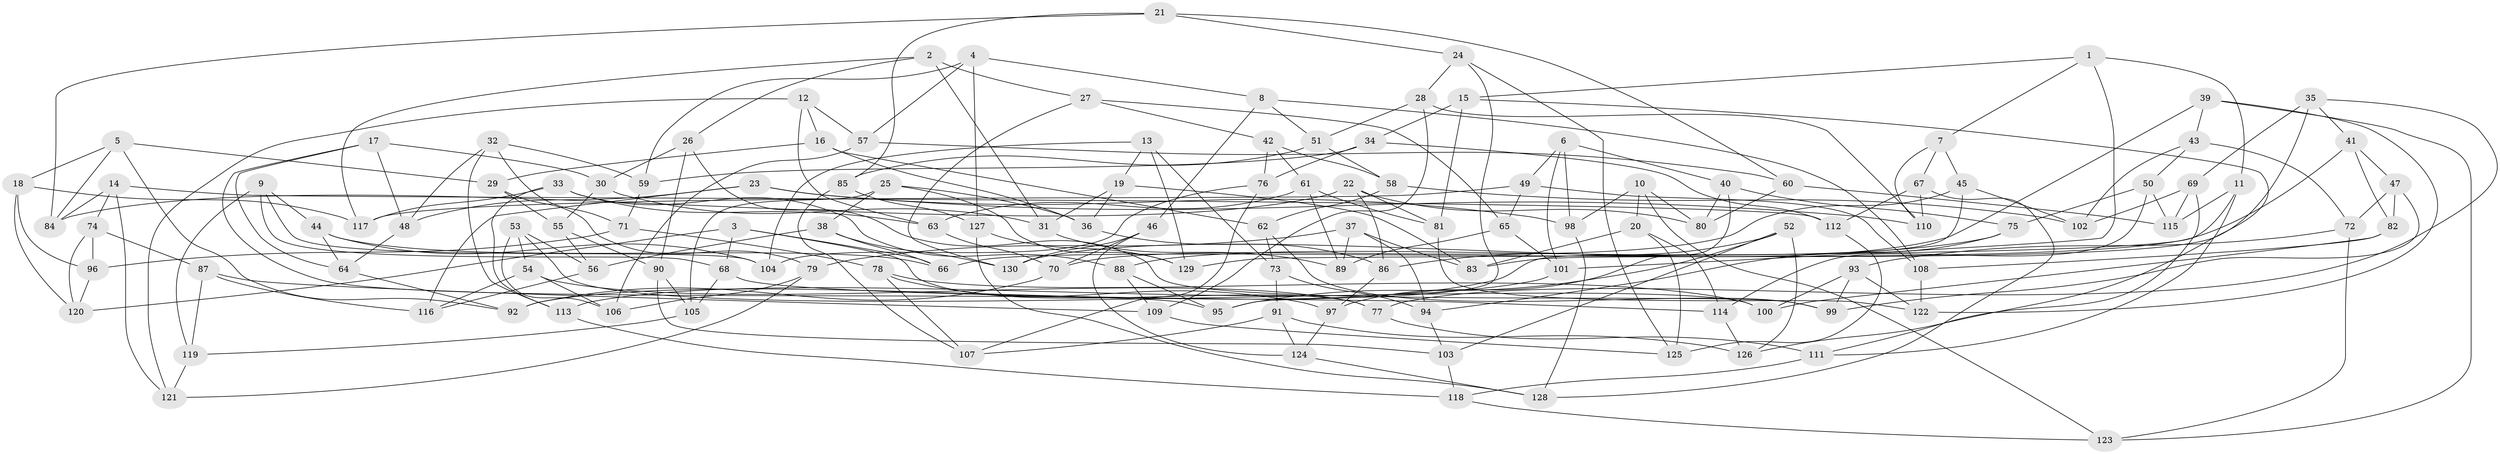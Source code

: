 // coarse degree distribution, {4: 0.18461538461538463, 5: 0.2923076923076923, 6: 0.4, 3: 0.046153846153846156, 7: 0.046153846153846156, 10: 0.015384615384615385, 9: 0.015384615384615385}
// Generated by graph-tools (version 1.1) at 2025/38/03/04/25 23:38:12]
// undirected, 130 vertices, 260 edges
graph export_dot {
  node [color=gray90,style=filled];
  1;
  2;
  3;
  4;
  5;
  6;
  7;
  8;
  9;
  10;
  11;
  12;
  13;
  14;
  15;
  16;
  17;
  18;
  19;
  20;
  21;
  22;
  23;
  24;
  25;
  26;
  27;
  28;
  29;
  30;
  31;
  32;
  33;
  34;
  35;
  36;
  37;
  38;
  39;
  40;
  41;
  42;
  43;
  44;
  45;
  46;
  47;
  48;
  49;
  50;
  51;
  52;
  53;
  54;
  55;
  56;
  57;
  58;
  59;
  60;
  61;
  62;
  63;
  64;
  65;
  66;
  67;
  68;
  69;
  70;
  71;
  72;
  73;
  74;
  75;
  76;
  77;
  78;
  79;
  80;
  81;
  82;
  83;
  84;
  85;
  86;
  87;
  88;
  89;
  90;
  91;
  92;
  93;
  94;
  95;
  96;
  97;
  98;
  99;
  100;
  101;
  102;
  103;
  104;
  105;
  106;
  107;
  108;
  109;
  110;
  111;
  112;
  113;
  114;
  115;
  116;
  117;
  118;
  119;
  120;
  121;
  122;
  123;
  124;
  125;
  126;
  127;
  128;
  129;
  130;
  1 -- 101;
  1 -- 7;
  1 -- 11;
  1 -- 15;
  2 -- 26;
  2 -- 27;
  2 -- 31;
  2 -- 117;
  3 -- 66;
  3 -- 68;
  3 -- 120;
  3 -- 77;
  4 -- 127;
  4 -- 57;
  4 -- 8;
  4 -- 59;
  5 -- 29;
  5 -- 84;
  5 -- 92;
  5 -- 18;
  6 -- 40;
  6 -- 101;
  6 -- 98;
  6 -- 49;
  7 -- 45;
  7 -- 110;
  7 -- 67;
  8 -- 108;
  8 -- 46;
  8 -- 51;
  9 -- 119;
  9 -- 44;
  9 -- 104;
  9 -- 68;
  10 -- 123;
  10 -- 80;
  10 -- 20;
  10 -- 98;
  11 -- 115;
  11 -- 129;
  11 -- 111;
  12 -- 57;
  12 -- 16;
  12 -- 121;
  12 -- 63;
  13 -- 73;
  13 -- 104;
  13 -- 19;
  13 -- 129;
  14 -- 112;
  14 -- 121;
  14 -- 74;
  14 -- 84;
  15 -- 34;
  15 -- 81;
  15 -- 126;
  16 -- 29;
  16 -- 62;
  16 -- 36;
  17 -- 95;
  17 -- 48;
  17 -- 30;
  17 -- 64;
  18 -- 120;
  18 -- 117;
  18 -- 96;
  19 -- 83;
  19 -- 36;
  19 -- 31;
  20 -- 125;
  20 -- 83;
  20 -- 114;
  21 -- 24;
  21 -- 84;
  21 -- 85;
  21 -- 60;
  22 -- 84;
  22 -- 86;
  22 -- 80;
  22 -- 81;
  23 -- 48;
  23 -- 116;
  23 -- 110;
  23 -- 98;
  24 -- 28;
  24 -- 95;
  24 -- 125;
  25 -- 38;
  25 -- 129;
  25 -- 105;
  25 -- 36;
  26 -- 30;
  26 -- 99;
  26 -- 90;
  27 -- 65;
  27 -- 130;
  27 -- 42;
  28 -- 51;
  28 -- 109;
  28 -- 110;
  29 -- 79;
  29 -- 55;
  30 -- 31;
  30 -- 55;
  31 -- 89;
  32 -- 113;
  32 -- 48;
  32 -- 71;
  32 -- 59;
  33 -- 117;
  33 -- 63;
  33 -- 113;
  33 -- 88;
  34 -- 112;
  34 -- 59;
  34 -- 76;
  35 -- 69;
  35 -- 41;
  35 -- 77;
  35 -- 83;
  36 -- 86;
  37 -- 83;
  37 -- 94;
  37 -- 79;
  37 -- 89;
  38 -- 66;
  38 -- 56;
  38 -- 130;
  39 -- 43;
  39 -- 123;
  39 -- 122;
  39 -- 130;
  40 -- 75;
  40 -- 80;
  40 -- 97;
  41 -- 66;
  41 -- 82;
  41 -- 47;
  42 -- 58;
  42 -- 76;
  42 -- 61;
  43 -- 102;
  43 -- 50;
  43 -- 72;
  44 -- 66;
  44 -- 104;
  44 -- 64;
  45 -- 92;
  45 -- 102;
  45 -- 70;
  46 -- 70;
  46 -- 130;
  46 -- 124;
  47 -- 82;
  47 -- 72;
  47 -- 99;
  48 -- 64;
  49 -- 117;
  49 -- 65;
  49 -- 108;
  50 -- 115;
  50 -- 75;
  50 -- 114;
  51 -- 85;
  51 -- 58;
  52 -- 126;
  52 -- 95;
  52 -- 103;
  52 -- 86;
  53 -- 56;
  53 -- 106;
  53 -- 54;
  53 -- 100;
  54 -- 116;
  54 -- 77;
  54 -- 106;
  55 -- 90;
  55 -- 56;
  56 -- 116;
  57 -- 106;
  57 -- 60;
  58 -- 102;
  58 -- 62;
  59 -- 71;
  60 -- 80;
  60 -- 115;
  61 -- 63;
  61 -- 89;
  61 -- 81;
  62 -- 73;
  62 -- 99;
  63 -- 70;
  64 -- 92;
  65 -- 89;
  65 -- 101;
  67 -- 110;
  67 -- 128;
  67 -- 112;
  68 -- 114;
  68 -- 105;
  69 -- 102;
  69 -- 111;
  69 -- 115;
  70 -- 92;
  71 -- 78;
  71 -- 96;
  72 -- 123;
  72 -- 93;
  73 -- 91;
  73 -- 94;
  74 -- 87;
  74 -- 120;
  74 -- 96;
  75 -- 88;
  75 -- 94;
  76 -- 104;
  76 -- 107;
  77 -- 111;
  78 -- 107;
  78 -- 97;
  78 -- 100;
  79 -- 106;
  79 -- 121;
  81 -- 122;
  82 -- 108;
  82 -- 100;
  85 -- 127;
  85 -- 107;
  86 -- 97;
  87 -- 109;
  87 -- 116;
  87 -- 119;
  88 -- 109;
  88 -- 95;
  90 -- 103;
  90 -- 105;
  91 -- 124;
  91 -- 107;
  91 -- 126;
  93 -- 100;
  93 -- 99;
  93 -- 122;
  94 -- 103;
  96 -- 120;
  97 -- 124;
  98 -- 128;
  101 -- 113;
  103 -- 118;
  105 -- 119;
  108 -- 122;
  109 -- 125;
  111 -- 118;
  112 -- 125;
  113 -- 118;
  114 -- 126;
  118 -- 123;
  119 -- 121;
  124 -- 128;
  127 -- 129;
  127 -- 128;
}
